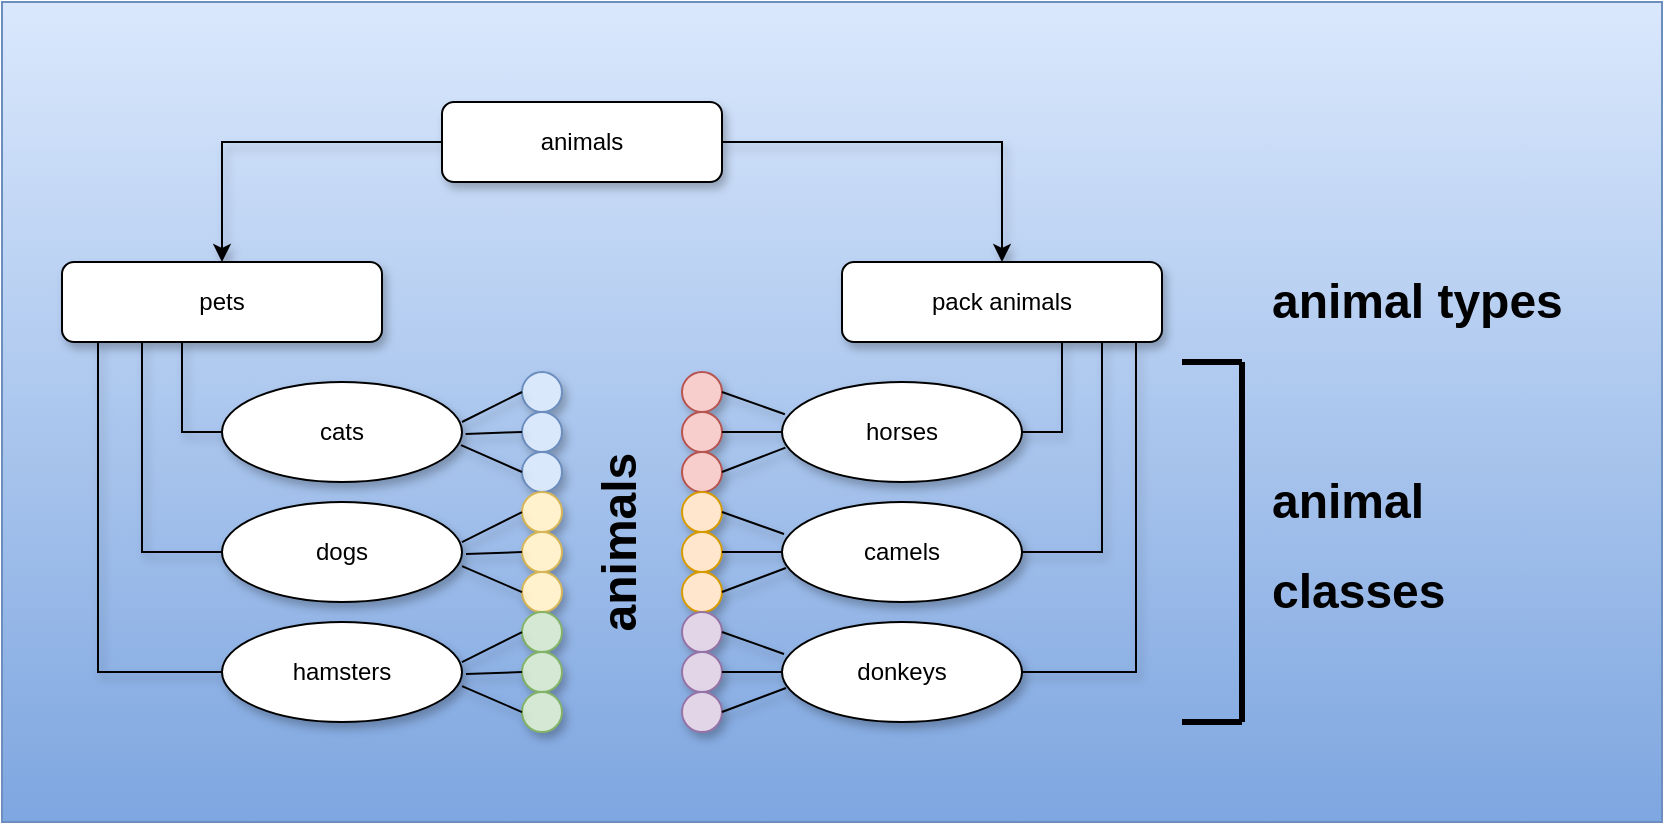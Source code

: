 <mxfile version="22.1.16" type="device">
  <diagram id="C5RBs43oDa-KdzZeNtuy" name="Page-1">
    <mxGraphModel dx="1380" dy="793" grid="1" gridSize="10" guides="1" tooltips="1" connect="1" arrows="1" fold="1" page="1" pageScale="1" pageWidth="827" pageHeight="1169" math="0" shadow="0">
      <root>
        <mxCell id="WIyWlLk6GJQsqaUBKTNV-0" />
        <mxCell id="WIyWlLk6GJQsqaUBKTNV-1" parent="WIyWlLk6GJQsqaUBKTNV-0" />
        <mxCell id="MU2c6UWODqNbLvH5EpvW-20" value="" style="rounded=0;whiteSpace=wrap;html=1;fillColor=#dae8fc;strokeColor=#6c8ebf;gradientColor=#7ea6e0;" parent="WIyWlLk6GJQsqaUBKTNV-1" vertex="1">
          <mxGeometry x="60" y="150" width="830" height="410" as="geometry" />
        </mxCell>
        <mxCell id="MU2c6UWODqNbLvH5EpvW-17" style="edgeStyle=orthogonalEdgeStyle;rounded=0;orthogonalLoop=1;jettySize=auto;html=1;entryX=0.5;entryY=0;entryDx=0;entryDy=0;shadow=1;" parent="WIyWlLk6GJQsqaUBKTNV-1" source="MU2c6UWODqNbLvH5EpvW-0" target="MU2c6UWODqNbLvH5EpvW-1" edge="1">
          <mxGeometry relative="1" as="geometry" />
        </mxCell>
        <mxCell id="MU2c6UWODqNbLvH5EpvW-19" style="edgeStyle=orthogonalEdgeStyle;rounded=0;orthogonalLoop=1;jettySize=auto;html=1;entryX=0.5;entryY=0;entryDx=0;entryDy=0;shadow=1;" parent="WIyWlLk6GJQsqaUBKTNV-1" source="MU2c6UWODqNbLvH5EpvW-0" target="MU2c6UWODqNbLvH5EpvW-2" edge="1">
          <mxGeometry relative="1" as="geometry" />
        </mxCell>
        <mxCell id="MU2c6UWODqNbLvH5EpvW-0" value="animals" style="rounded=1;whiteSpace=wrap;html=1;shadow=1;" parent="WIyWlLk6GJQsqaUBKTNV-1" vertex="1">
          <mxGeometry x="280" y="200" width="140" height="40" as="geometry" />
        </mxCell>
        <mxCell id="MU2c6UWODqNbLvH5EpvW-1" value="pets" style="rounded=1;whiteSpace=wrap;html=1;shadow=1;" parent="WIyWlLk6GJQsqaUBKTNV-1" vertex="1">
          <mxGeometry x="90" y="280" width="160" height="40" as="geometry" />
        </mxCell>
        <mxCell id="MU2c6UWODqNbLvH5EpvW-2" value="pack animals" style="rounded=1;whiteSpace=wrap;html=1;shadow=1;" parent="WIyWlLk6GJQsqaUBKTNV-1" vertex="1">
          <mxGeometry x="480" y="280" width="160" height="40" as="geometry" />
        </mxCell>
        <mxCell id="MU2c6UWODqNbLvH5EpvW-7" style="edgeStyle=orthogonalEdgeStyle;rounded=0;orthogonalLoop=1;jettySize=auto;html=1;endArrow=none;endFill=0;shadow=1;" parent="WIyWlLk6GJQsqaUBKTNV-1" source="MU2c6UWODqNbLvH5EpvW-3" edge="1">
          <mxGeometry relative="1" as="geometry">
            <mxPoint x="150" y="330.0" as="targetPoint" />
          </mxGeometry>
        </mxCell>
        <mxCell id="MU2c6UWODqNbLvH5EpvW-3" value="cats" style="ellipse;whiteSpace=wrap;html=1;shadow=1;" parent="WIyWlLk6GJQsqaUBKTNV-1" vertex="1">
          <mxGeometry x="170" y="340" width="120" height="50" as="geometry" />
        </mxCell>
        <mxCell id="MU2c6UWODqNbLvH5EpvW-8" style="edgeStyle=orthogonalEdgeStyle;rounded=0;orthogonalLoop=1;jettySize=auto;html=1;endArrow=none;endFill=0;shadow=1;" parent="WIyWlLk6GJQsqaUBKTNV-1" source="MU2c6UWODqNbLvH5EpvW-5" edge="1">
          <mxGeometry relative="1" as="geometry">
            <mxPoint x="130" y="320" as="targetPoint" />
            <Array as="points">
              <mxPoint x="130" y="425" />
            </Array>
          </mxGeometry>
        </mxCell>
        <mxCell id="MU2c6UWODqNbLvH5EpvW-5" value="dogs" style="ellipse;whiteSpace=wrap;html=1;shadow=1;" parent="WIyWlLk6GJQsqaUBKTNV-1" vertex="1">
          <mxGeometry x="170" y="400" width="120" height="50" as="geometry" />
        </mxCell>
        <mxCell id="MU2c6UWODqNbLvH5EpvW-6" value="hamsters" style="ellipse;whiteSpace=wrap;html=1;shadow=1;" parent="WIyWlLk6GJQsqaUBKTNV-1" vertex="1">
          <mxGeometry x="170" y="460" width="120" height="50" as="geometry" />
        </mxCell>
        <mxCell id="MU2c6UWODqNbLvH5EpvW-10" style="edgeStyle=orthogonalEdgeStyle;rounded=0;orthogonalLoop=1;jettySize=auto;html=1;endArrow=none;endFill=0;shadow=1;" parent="WIyWlLk6GJQsqaUBKTNV-1" source="MU2c6UWODqNbLvH5EpvW-6" edge="1">
          <mxGeometry relative="1" as="geometry">
            <mxPoint x="108" y="320" as="targetPoint" />
            <Array as="points">
              <mxPoint x="108" y="485" />
            </Array>
          </mxGeometry>
        </mxCell>
        <mxCell id="MU2c6UWODqNbLvH5EpvW-12" value="horses" style="ellipse;whiteSpace=wrap;html=1;shadow=1;" parent="WIyWlLk6GJQsqaUBKTNV-1" vertex="1">
          <mxGeometry x="450" y="340" width="120" height="50" as="geometry" />
        </mxCell>
        <mxCell id="MU2c6UWODqNbLvH5EpvW-14" value="camels" style="ellipse;whiteSpace=wrap;html=1;shadow=1;" parent="WIyWlLk6GJQsqaUBKTNV-1" vertex="1">
          <mxGeometry x="450" y="400" width="120" height="50" as="geometry" />
        </mxCell>
        <mxCell id="MU2c6UWODqNbLvH5EpvW-15" value="donkeys" style="ellipse;whiteSpace=wrap;html=1;shadow=1;" parent="WIyWlLk6GJQsqaUBKTNV-1" vertex="1">
          <mxGeometry x="450" y="460" width="120" height="50" as="geometry" />
        </mxCell>
        <mxCell id="onIO_DqSaEZ-l9A6cedz-0" value="&lt;h1&gt;animal types&lt;/h1&gt;" style="text;html=1;strokeColor=none;fillColor=none;spacing=5;spacingTop=-20;whiteSpace=wrap;overflow=hidden;rounded=0;" vertex="1" parent="WIyWlLk6GJQsqaUBKTNV-1">
          <mxGeometry x="690" y="280" width="190" height="39.97" as="geometry" />
        </mxCell>
        <mxCell id="onIO_DqSaEZ-l9A6cedz-1" value="&lt;h1&gt;animal&lt;/h1&gt;&lt;h1&gt;classes&lt;/h1&gt;" style="text;html=1;strokeColor=none;fillColor=none;spacing=5;spacingTop=-20;whiteSpace=wrap;overflow=hidden;rounded=0;" vertex="1" parent="WIyWlLk6GJQsqaUBKTNV-1">
          <mxGeometry x="690" y="380.07" width="110" height="74.95" as="geometry" />
        </mxCell>
        <mxCell id="onIO_DqSaEZ-l9A6cedz-9" value="" style="group;strokeWidth=6;strokeColor=none;perimeterSpacing=2;shadow=0;" vertex="1" connectable="0" parent="WIyWlLk6GJQsqaUBKTNV-1">
          <mxGeometry x="650" y="330" width="30" height="180" as="geometry" />
        </mxCell>
        <mxCell id="onIO_DqSaEZ-l9A6cedz-6" value="" style="endArrow=none;html=1;rounded=0;strokeWidth=3;" edge="1" parent="onIO_DqSaEZ-l9A6cedz-9">
          <mxGeometry width="50" height="50" relative="1" as="geometry">
            <mxPoint x="30" y="180" as="sourcePoint" />
            <mxPoint x="30" as="targetPoint" />
          </mxGeometry>
        </mxCell>
        <mxCell id="onIO_DqSaEZ-l9A6cedz-7" value="" style="endArrow=none;html=1;rounded=0;strokeWidth=3;" edge="1" parent="onIO_DqSaEZ-l9A6cedz-9">
          <mxGeometry width="50" height="50" relative="1" as="geometry">
            <mxPoint as="sourcePoint" />
            <mxPoint x="30" as="targetPoint" />
          </mxGeometry>
        </mxCell>
        <mxCell id="onIO_DqSaEZ-l9A6cedz-8" value="" style="endArrow=none;html=1;rounded=0;strokeWidth=3;" edge="1" parent="onIO_DqSaEZ-l9A6cedz-9">
          <mxGeometry width="50" height="50" relative="1" as="geometry">
            <mxPoint y="180" as="sourcePoint" />
            <mxPoint x="30" y="180" as="targetPoint" />
          </mxGeometry>
        </mxCell>
        <mxCell id="onIO_DqSaEZ-l9A6cedz-10" value="" style="ellipse;whiteSpace=wrap;html=1;aspect=fixed;fillColor=#dae8fc;strokeColor=#6c8ebf;shadow=1;" vertex="1" parent="WIyWlLk6GJQsqaUBKTNV-1">
          <mxGeometry x="320" y="335" width="20" height="20" as="geometry" />
        </mxCell>
        <mxCell id="onIO_DqSaEZ-l9A6cedz-11" value="" style="ellipse;whiteSpace=wrap;html=1;aspect=fixed;fillColor=#dae8fc;strokeColor=#6c8ebf;shadow=1;" vertex="1" parent="WIyWlLk6GJQsqaUBKTNV-1">
          <mxGeometry x="320" y="355" width="20" height="20" as="geometry" />
        </mxCell>
        <mxCell id="onIO_DqSaEZ-l9A6cedz-12" value="" style="ellipse;whiteSpace=wrap;html=1;aspect=fixed;fillColor=#dae8fc;strokeColor=#6c8ebf;shadow=1;" vertex="1" parent="WIyWlLk6GJQsqaUBKTNV-1">
          <mxGeometry x="320" y="375" width="20" height="20" as="geometry" />
        </mxCell>
        <mxCell id="onIO_DqSaEZ-l9A6cedz-13" value="" style="endArrow=none;html=1;rounded=0;entryX=0;entryY=0.5;entryDx=0;entryDy=0;shadow=1;" edge="1" parent="WIyWlLk6GJQsqaUBKTNV-1" target="onIO_DqSaEZ-l9A6cedz-10">
          <mxGeometry width="50" height="50" relative="1" as="geometry">
            <mxPoint x="290" y="360" as="sourcePoint" />
            <mxPoint x="380" y="340" as="targetPoint" />
          </mxGeometry>
        </mxCell>
        <mxCell id="onIO_DqSaEZ-l9A6cedz-14" value="" style="endArrow=none;html=1;rounded=0;entryX=0;entryY=0.5;entryDx=0;entryDy=0;exitX=1.015;exitY=0.52;exitDx=0;exitDy=0;exitPerimeter=0;shadow=1;" edge="1" parent="WIyWlLk6GJQsqaUBKTNV-1" source="MU2c6UWODqNbLvH5EpvW-3" target="onIO_DqSaEZ-l9A6cedz-11">
          <mxGeometry width="50" height="50" relative="1" as="geometry">
            <mxPoint x="300" y="370" as="sourcePoint" />
            <mxPoint x="330" y="355" as="targetPoint" />
          </mxGeometry>
        </mxCell>
        <mxCell id="onIO_DqSaEZ-l9A6cedz-15" value="" style="endArrow=none;html=1;rounded=0;entryX=0;entryY=0.5;entryDx=0;entryDy=0;exitX=0.996;exitY=0.632;exitDx=0;exitDy=0;exitPerimeter=0;shadow=1;" edge="1" parent="WIyWlLk6GJQsqaUBKTNV-1" source="MU2c6UWODqNbLvH5EpvW-3" target="onIO_DqSaEZ-l9A6cedz-12">
          <mxGeometry width="50" height="50" relative="1" as="geometry">
            <mxPoint x="302" y="376" as="sourcePoint" />
            <mxPoint x="328" y="375" as="targetPoint" />
          </mxGeometry>
        </mxCell>
        <mxCell id="onIO_DqSaEZ-l9A6cedz-16" value="" style="ellipse;whiteSpace=wrap;html=1;aspect=fixed;fillColor=#fff2cc;strokeColor=#d6b656;shadow=1;" vertex="1" parent="WIyWlLk6GJQsqaUBKTNV-1">
          <mxGeometry x="320" y="395.03" width="20" height="20" as="geometry" />
        </mxCell>
        <mxCell id="onIO_DqSaEZ-l9A6cedz-17" value="" style="ellipse;whiteSpace=wrap;html=1;aspect=fixed;fillColor=#fff2cc;strokeColor=#d6b656;shadow=1;" vertex="1" parent="WIyWlLk6GJQsqaUBKTNV-1">
          <mxGeometry x="320" y="415.03" width="20" height="20" as="geometry" />
        </mxCell>
        <mxCell id="onIO_DqSaEZ-l9A6cedz-18" value="" style="ellipse;whiteSpace=wrap;html=1;aspect=fixed;fillColor=#fff2cc;strokeColor=#d6b656;shadow=1;" vertex="1" parent="WIyWlLk6GJQsqaUBKTNV-1">
          <mxGeometry x="320" y="435.03" width="20" height="20" as="geometry" />
        </mxCell>
        <mxCell id="onIO_DqSaEZ-l9A6cedz-19" value="" style="endArrow=none;html=1;rounded=0;entryX=0;entryY=0.5;entryDx=0;entryDy=0;shadow=1;" edge="1" parent="WIyWlLk6GJQsqaUBKTNV-1" target="onIO_DqSaEZ-l9A6cedz-16">
          <mxGeometry width="50" height="50" relative="1" as="geometry">
            <mxPoint x="290" y="420.03" as="sourcePoint" />
            <mxPoint x="380" y="400.03" as="targetPoint" />
          </mxGeometry>
        </mxCell>
        <mxCell id="onIO_DqSaEZ-l9A6cedz-20" value="" style="endArrow=none;html=1;rounded=0;entryX=0;entryY=0.5;entryDx=0;entryDy=0;exitX=1.015;exitY=0.52;exitDx=0;exitDy=0;exitPerimeter=0;shadow=1;" edge="1" parent="WIyWlLk6GJQsqaUBKTNV-1" target="onIO_DqSaEZ-l9A6cedz-17">
          <mxGeometry width="50" height="50" relative="1" as="geometry">
            <mxPoint x="292" y="426.03" as="sourcePoint" />
            <mxPoint x="330" y="415.03" as="targetPoint" />
          </mxGeometry>
        </mxCell>
        <mxCell id="onIO_DqSaEZ-l9A6cedz-21" value="" style="endArrow=none;html=1;rounded=0;entryX=0;entryY=0.5;entryDx=0;entryDy=0;exitX=0.996;exitY=0.632;exitDx=0;exitDy=0;exitPerimeter=0;shadow=1;" edge="1" parent="WIyWlLk6GJQsqaUBKTNV-1" target="onIO_DqSaEZ-l9A6cedz-18">
          <mxGeometry width="50" height="50" relative="1" as="geometry">
            <mxPoint x="290" y="432.03" as="sourcePoint" />
            <mxPoint x="328" y="435.03" as="targetPoint" />
          </mxGeometry>
        </mxCell>
        <mxCell id="onIO_DqSaEZ-l9A6cedz-22" value="" style="ellipse;whiteSpace=wrap;html=1;aspect=fixed;fillColor=#d5e8d4;strokeColor=#82b366;shadow=1;" vertex="1" parent="WIyWlLk6GJQsqaUBKTNV-1">
          <mxGeometry x="320" y="455.03" width="20" height="20" as="geometry" />
        </mxCell>
        <mxCell id="onIO_DqSaEZ-l9A6cedz-23" value="" style="ellipse;whiteSpace=wrap;html=1;aspect=fixed;fillColor=#d5e8d4;strokeColor=#82b366;shadow=1;" vertex="1" parent="WIyWlLk6GJQsqaUBKTNV-1">
          <mxGeometry x="320" y="475.03" width="20" height="20" as="geometry" />
        </mxCell>
        <mxCell id="onIO_DqSaEZ-l9A6cedz-24" value="" style="ellipse;whiteSpace=wrap;html=1;aspect=fixed;fillColor=#d5e8d4;strokeColor=#82b366;shadow=1;" vertex="1" parent="WIyWlLk6GJQsqaUBKTNV-1">
          <mxGeometry x="320" y="495.03" width="20" height="20" as="geometry" />
        </mxCell>
        <mxCell id="onIO_DqSaEZ-l9A6cedz-25" value="" style="endArrow=none;html=1;rounded=0;entryX=0;entryY=0.5;entryDx=0;entryDy=0;shadow=1;" edge="1" parent="WIyWlLk6GJQsqaUBKTNV-1" target="onIO_DqSaEZ-l9A6cedz-22">
          <mxGeometry width="50" height="50" relative="1" as="geometry">
            <mxPoint x="290" y="480.03" as="sourcePoint" />
            <mxPoint x="380" y="460.03" as="targetPoint" />
          </mxGeometry>
        </mxCell>
        <mxCell id="onIO_DqSaEZ-l9A6cedz-26" value="" style="endArrow=none;html=1;rounded=0;entryX=0;entryY=0.5;entryDx=0;entryDy=0;exitX=1.015;exitY=0.52;exitDx=0;exitDy=0;exitPerimeter=0;shadow=1;" edge="1" parent="WIyWlLk6GJQsqaUBKTNV-1" target="onIO_DqSaEZ-l9A6cedz-23">
          <mxGeometry width="50" height="50" relative="1" as="geometry">
            <mxPoint x="292" y="486.03" as="sourcePoint" />
            <mxPoint x="330" y="475.03" as="targetPoint" />
          </mxGeometry>
        </mxCell>
        <mxCell id="onIO_DqSaEZ-l9A6cedz-27" value="" style="endArrow=none;html=1;rounded=0;entryX=0;entryY=0.5;entryDx=0;entryDy=0;exitX=0.996;exitY=0.632;exitDx=0;exitDy=0;exitPerimeter=0;shadow=1;" edge="1" parent="WIyWlLk6GJQsqaUBKTNV-1" target="onIO_DqSaEZ-l9A6cedz-24">
          <mxGeometry width="50" height="50" relative="1" as="geometry">
            <mxPoint x="290" y="492.03" as="sourcePoint" />
            <mxPoint x="328" y="495.03" as="targetPoint" />
          </mxGeometry>
        </mxCell>
        <mxCell id="onIO_DqSaEZ-l9A6cedz-28" value="" style="ellipse;whiteSpace=wrap;html=1;aspect=fixed;fillColor=#f8cecc;strokeColor=#b85450;shadow=1;" vertex="1" parent="WIyWlLk6GJQsqaUBKTNV-1">
          <mxGeometry x="400" y="334.99" width="20" height="20" as="geometry" />
        </mxCell>
        <mxCell id="onIO_DqSaEZ-l9A6cedz-29" value="" style="ellipse;whiteSpace=wrap;html=1;aspect=fixed;fillColor=#f8cecc;strokeColor=#b85450;shadow=1;" vertex="1" parent="WIyWlLk6GJQsqaUBKTNV-1">
          <mxGeometry x="400" y="354.99" width="20" height="20" as="geometry" />
        </mxCell>
        <mxCell id="onIO_DqSaEZ-l9A6cedz-30" value="" style="ellipse;whiteSpace=wrap;html=1;aspect=fixed;fillColor=#f8cecc;strokeColor=#b85450;shadow=1;" vertex="1" parent="WIyWlLk6GJQsqaUBKTNV-1">
          <mxGeometry x="400" y="374.99" width="20" height="20" as="geometry" />
        </mxCell>
        <mxCell id="onIO_DqSaEZ-l9A6cedz-31" value="" style="endArrow=none;html=1;rounded=0;entryX=1;entryY=0.5;entryDx=0;entryDy=0;exitX=0.012;exitY=0.322;exitDx=0;exitDy=0;exitPerimeter=0;shadow=1;" edge="1" parent="WIyWlLk6GJQsqaUBKTNV-1" target="onIO_DqSaEZ-l9A6cedz-28" source="MU2c6UWODqNbLvH5EpvW-12">
          <mxGeometry width="50" height="50" relative="1" as="geometry">
            <mxPoint x="632" y="360" as="sourcePoint" />
            <mxPoint x="722" y="340" as="targetPoint" />
          </mxGeometry>
        </mxCell>
        <mxCell id="onIO_DqSaEZ-l9A6cedz-32" value="" style="endArrow=none;html=1;rounded=0;entryX=1;entryY=0.5;entryDx=0;entryDy=0;shadow=1;" edge="1" parent="WIyWlLk6GJQsqaUBKTNV-1" target="onIO_DqSaEZ-l9A6cedz-29">
          <mxGeometry width="50" height="50" relative="1" as="geometry">
            <mxPoint x="450" y="365" as="sourcePoint" />
            <mxPoint x="672" y="355" as="targetPoint" />
          </mxGeometry>
        </mxCell>
        <mxCell id="onIO_DqSaEZ-l9A6cedz-33" value="" style="endArrow=none;html=1;rounded=0;entryX=1;entryY=0.5;entryDx=0;entryDy=0;exitX=0.014;exitY=0.656;exitDx=0;exitDy=0;exitPerimeter=0;shadow=1;" edge="1" parent="WIyWlLk6GJQsqaUBKTNV-1" target="onIO_DqSaEZ-l9A6cedz-30" source="MU2c6UWODqNbLvH5EpvW-12">
          <mxGeometry width="50" height="50" relative="1" as="geometry">
            <mxPoint x="632" y="372" as="sourcePoint" />
            <mxPoint x="670" y="375" as="targetPoint" />
          </mxGeometry>
        </mxCell>
        <mxCell id="onIO_DqSaEZ-l9A6cedz-34" value="" style="ellipse;whiteSpace=wrap;html=1;aspect=fixed;fillColor=#ffe6cc;strokeColor=#d79b00;shadow=1;" vertex="1" parent="WIyWlLk6GJQsqaUBKTNV-1">
          <mxGeometry x="400" y="395.02" width="20" height="20" as="geometry" />
        </mxCell>
        <mxCell id="onIO_DqSaEZ-l9A6cedz-35" value="" style="ellipse;whiteSpace=wrap;html=1;aspect=fixed;fillColor=#ffe6cc;strokeColor=#d79b00;shadow=1;" vertex="1" parent="WIyWlLk6GJQsqaUBKTNV-1">
          <mxGeometry x="400" y="415.02" width="20" height="20" as="geometry" />
        </mxCell>
        <mxCell id="onIO_DqSaEZ-l9A6cedz-36" value="" style="ellipse;whiteSpace=wrap;html=1;aspect=fixed;fillColor=#ffe6cc;strokeColor=#d79b00;shadow=1;" vertex="1" parent="WIyWlLk6GJQsqaUBKTNV-1">
          <mxGeometry x="400" y="435.02" width="20" height="20" as="geometry" />
        </mxCell>
        <mxCell id="onIO_DqSaEZ-l9A6cedz-40" value="" style="ellipse;whiteSpace=wrap;html=1;aspect=fixed;fillColor=#e1d5e7;strokeColor=#9673a6;shadow=1;" vertex="1" parent="WIyWlLk6GJQsqaUBKTNV-1">
          <mxGeometry x="400" y="455.02" width="20" height="20" as="geometry" />
        </mxCell>
        <mxCell id="onIO_DqSaEZ-l9A6cedz-41" value="" style="ellipse;whiteSpace=wrap;html=1;aspect=fixed;fillColor=#e1d5e7;strokeColor=#9673a6;shadow=1;" vertex="1" parent="WIyWlLk6GJQsqaUBKTNV-1">
          <mxGeometry x="400" y="475.02" width="20" height="20" as="geometry" />
        </mxCell>
        <mxCell id="onIO_DqSaEZ-l9A6cedz-42" value="" style="ellipse;whiteSpace=wrap;html=1;aspect=fixed;fillColor=#e1d5e7;strokeColor=#9673a6;shadow=1;" vertex="1" parent="WIyWlLk6GJQsqaUBKTNV-1">
          <mxGeometry x="400" y="495.02" width="20" height="20" as="geometry" />
        </mxCell>
        <mxCell id="onIO_DqSaEZ-l9A6cedz-47" value="" style="endArrow=none;html=1;rounded=0;entryX=1;entryY=0.5;entryDx=0;entryDy=0;exitX=0.012;exitY=0.322;exitDx=0;exitDy=0;exitPerimeter=0;shadow=1;" edge="1" parent="WIyWlLk6GJQsqaUBKTNV-1">
          <mxGeometry width="50" height="50" relative="1" as="geometry">
            <mxPoint x="451" y="416" as="sourcePoint" />
            <mxPoint x="420" y="405" as="targetPoint" />
          </mxGeometry>
        </mxCell>
        <mxCell id="onIO_DqSaEZ-l9A6cedz-48" value="" style="endArrow=none;html=1;rounded=0;entryX=1;entryY=0.5;entryDx=0;entryDy=0;shadow=1;" edge="1" parent="WIyWlLk6GJQsqaUBKTNV-1">
          <mxGeometry width="50" height="50" relative="1" as="geometry">
            <mxPoint x="450" y="425" as="sourcePoint" />
            <mxPoint x="420" y="425" as="targetPoint" />
          </mxGeometry>
        </mxCell>
        <mxCell id="onIO_DqSaEZ-l9A6cedz-49" value="" style="endArrow=none;html=1;rounded=0;entryX=1;entryY=0.5;entryDx=0;entryDy=0;exitX=0.014;exitY=0.656;exitDx=0;exitDy=0;exitPerimeter=0;shadow=1;" edge="1" parent="WIyWlLk6GJQsqaUBKTNV-1">
          <mxGeometry width="50" height="50" relative="1" as="geometry">
            <mxPoint x="452" y="433" as="sourcePoint" />
            <mxPoint x="420" y="445" as="targetPoint" />
          </mxGeometry>
        </mxCell>
        <mxCell id="onIO_DqSaEZ-l9A6cedz-50" value="" style="endArrow=none;html=1;rounded=0;entryX=1;entryY=0.5;entryDx=0;entryDy=0;exitX=0.012;exitY=0.322;exitDx=0;exitDy=0;exitPerimeter=0;shadow=1;" edge="1" parent="WIyWlLk6GJQsqaUBKTNV-1">
          <mxGeometry width="50" height="50" relative="1" as="geometry">
            <mxPoint x="451" y="475.98" as="sourcePoint" />
            <mxPoint x="420" y="464.98" as="targetPoint" />
          </mxGeometry>
        </mxCell>
        <mxCell id="onIO_DqSaEZ-l9A6cedz-51" value="" style="endArrow=none;html=1;rounded=0;entryX=1;entryY=0.5;entryDx=0;entryDy=0;shadow=1;" edge="1" parent="WIyWlLk6GJQsqaUBKTNV-1">
          <mxGeometry width="50" height="50" relative="1" as="geometry">
            <mxPoint x="450" y="484.98" as="sourcePoint" />
            <mxPoint x="420" y="484.98" as="targetPoint" />
          </mxGeometry>
        </mxCell>
        <mxCell id="onIO_DqSaEZ-l9A6cedz-52" value="" style="endArrow=none;html=1;rounded=0;entryX=1;entryY=0.5;entryDx=0;entryDy=0;exitX=0.014;exitY=0.656;exitDx=0;exitDy=0;exitPerimeter=0;shadow=1;" edge="1" parent="WIyWlLk6GJQsqaUBKTNV-1">
          <mxGeometry width="50" height="50" relative="1" as="geometry">
            <mxPoint x="452" y="492.98" as="sourcePoint" />
            <mxPoint x="420" y="504.98" as="targetPoint" />
          </mxGeometry>
        </mxCell>
        <mxCell id="onIO_DqSaEZ-l9A6cedz-53" style="edgeStyle=orthogonalEdgeStyle;rounded=0;orthogonalLoop=1;jettySize=auto;html=1;endArrow=none;endFill=0;shadow=1;" edge="1" parent="WIyWlLk6GJQsqaUBKTNV-1" source="MU2c6UWODqNbLvH5EpvW-12">
          <mxGeometry relative="1" as="geometry">
            <mxPoint x="590" y="320" as="targetPoint" />
            <Array as="points">
              <mxPoint x="590" y="365" />
            </Array>
          </mxGeometry>
        </mxCell>
        <mxCell id="onIO_DqSaEZ-l9A6cedz-54" style="edgeStyle=orthogonalEdgeStyle;rounded=0;orthogonalLoop=1;jettySize=auto;html=1;endArrow=none;endFill=0;shadow=1;" edge="1" parent="WIyWlLk6GJQsqaUBKTNV-1" source="MU2c6UWODqNbLvH5EpvW-14">
          <mxGeometry relative="1" as="geometry">
            <mxPoint x="610" y="320" as="targetPoint" />
            <Array as="points">
              <mxPoint x="610" y="425" />
            </Array>
          </mxGeometry>
        </mxCell>
        <mxCell id="onIO_DqSaEZ-l9A6cedz-55" style="edgeStyle=orthogonalEdgeStyle;rounded=0;orthogonalLoop=1;jettySize=auto;html=1;endArrow=none;endFill=0;shadow=1;" edge="1" parent="WIyWlLk6GJQsqaUBKTNV-1" source="MU2c6UWODqNbLvH5EpvW-15">
          <mxGeometry relative="1" as="geometry">
            <mxPoint x="627" y="320" as="targetPoint" />
            <Array as="points">
              <mxPoint x="627" y="485" />
              <mxPoint x="627" y="320" />
            </Array>
          </mxGeometry>
        </mxCell>
        <mxCell id="onIO_DqSaEZ-l9A6cedz-56" value="&lt;h1&gt;animals&lt;/h1&gt;" style="text;html=1;strokeColor=none;fillColor=none;spacing=5;spacingTop=-20;whiteSpace=wrap;overflow=hidden;rounded=0;horizontal=0;align=center;shadow=1;" vertex="1" parent="WIyWlLk6GJQsqaUBKTNV-1">
          <mxGeometry x="349" y="345.03" width="130" height="150" as="geometry" />
        </mxCell>
      </root>
    </mxGraphModel>
  </diagram>
</mxfile>

